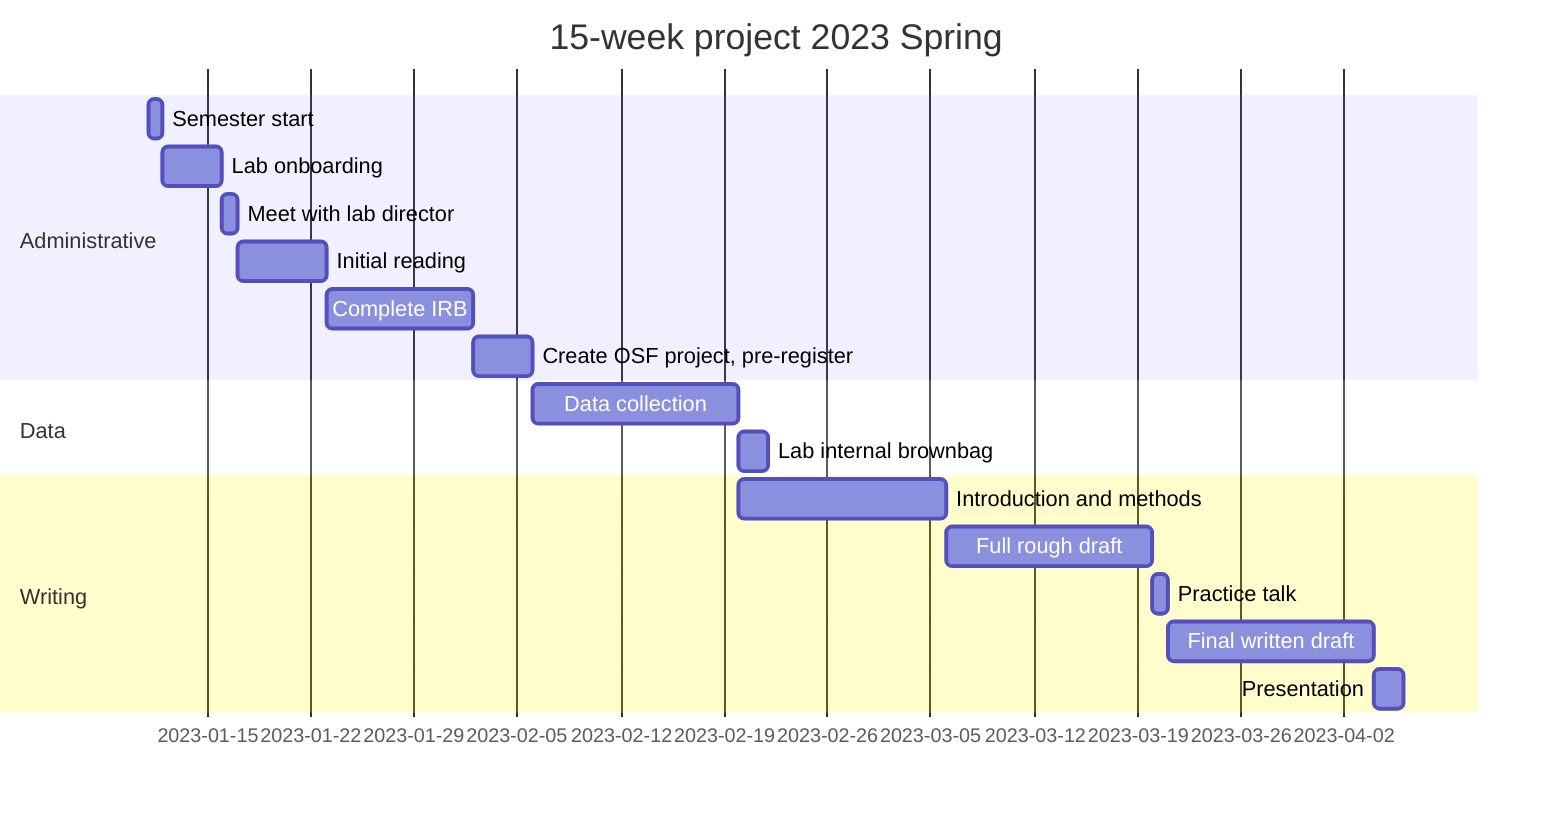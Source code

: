 gantt
  title       15-week project 2023 Spring
  dateFormat  YYYY-MM
  section Administrative
    Semester start                      :adm1, 2023-01-11, 1d
  	Lab onboarding                      :onboarding, after adm1, 4d
    Meet with lab director              :labdir, after onboarding, 1d
  	Initial reading                     :reading, after labdir, 6d
    Complete IRB                        :irb, after reading, 10d
    Create OSF project, pre-register    :osf, after irb, 4d
  section Data
    Data collection                     :data1, after osf, 2w
    Lab internal brownbag               :brownbag, after data1 , 2d
  section Writing
    Introduction and methods            :methods, after data1, 2w
    Full rough draft                    :fullrough, after methods, 2w
    Practice talk                       :ptalk, after fullrough, 1d
  	Final written draft                 :finaldraft, after ptalk, 2w
  	Presentation                        :presentation, after finaldraft, 2d
